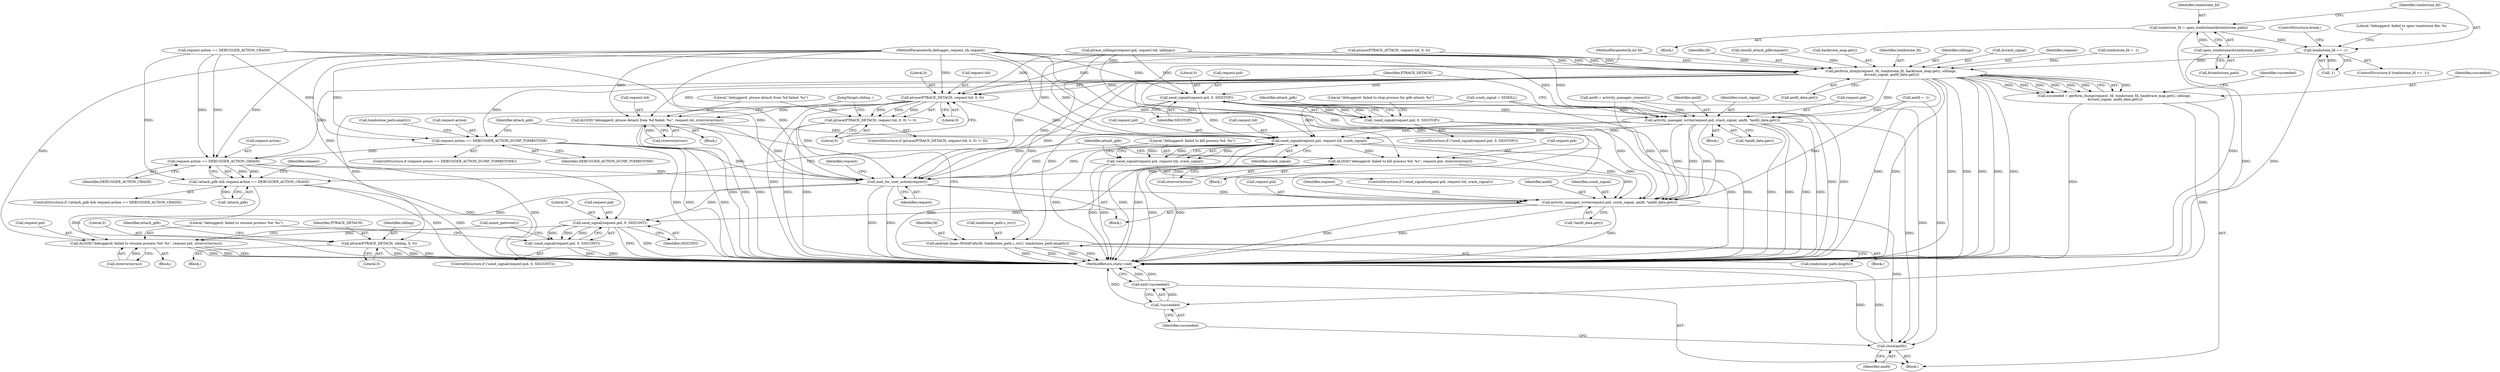 digraph "0_Android_d7603583f90c2bc6074a4ee2886bd28082d7c65b_1@API" {
"1000117" [label="(Call,tombstone_fd = open_tombstone(&tombstone_path))"];
"1000119" [label="(Call,open_tombstone(&tombstone_path))"];
"1000123" [label="(Call,tombstone_fd == -1)"];
"1000232" [label="(Call,perform_dump(request, fd, tombstone_fd, backtrace_map.get(), siblings,\n &crash_signal, amfd_data.get()))"];
"1000230" [label="(Call,succeeded = perform_dump(request, fd, tombstone_fd, backtrace_map.get(), siblings,\n &crash_signal, amfd_data.get()))"];
"1000376" [label="(Call,!succeeded)"];
"1000375" [label="(Call,exit(!succeeded))"];
"1000245" [label="(Call,request.action == DEBUGGER_ACTION_DUMP_TOMBSTONE)"];
"1000319" [label="(Call,request.action == DEBUGGER_ACTION_CRASH)"];
"1000316" [label="(Call,!attach_gdb && request.action == DEBUGGER_ACTION_CRASH)"];
"1000346" [label="(Call,wait_for_user_action(request))"];
"1000348" [label="(Call,activity_manager_write(request.pid, crash_signal, amfd, *amfd_data.get()))"];
"1000358" [label="(Call,send_signal(request.pid, 0, SIGCONT))"];
"1000357" [label="(Call,!send_signal(request.pid, 0, SIGCONT))"];
"1000365" [label="(Call,ALOGE(\"debuggerd: failed to resume process %d: %s\", request.pid, strerror(errno)))"];
"1000373" [label="(Call,close(amfd))"];
"1000255" [label="(Call,android::base::WriteFully(fd, tombstone_path.c_str(), tombstone_path.length()))"];
"1000264" [label="(Call,send_signal(request.pid, 0, SIGSTOP))"];
"1000263" [label="(Call,!send_signal(request.pid, 0, SIGSTOP))"];
"1000282" [label="(Call,activity_manager_write(request.pid, crash_signal, amfd, *amfd_data.get()))"];
"1000327" [label="(Call,send_signal(request.pid, request.tid, crash_signal))"];
"1000326" [label="(Call,!send_signal(request.pid, request.tid, crash_signal))"];
"1000336" [label="(Call,ALOGE(\"debuggerd: failed to kill process %d: %s\", request.pid, strerror(errno)))"];
"1000292" [label="(Call,ptrace(PTRACE_DETACH, request.tid, 0, 0))"];
"1000291" [label="(Call,ptrace(PTRACE_DETACH, request.tid, 0, 0) != 0)"];
"1000301" [label="(Call,ALOGE(\"debuggerd: ptrace detach from %d failed: %s\", request.tid, strerror(errno)))"];
"1000310" [label="(Call,ptrace(PTRACE_DETACH, sibling, 0, 0))"];
"1000120" [label="(Call,&tombstone_path)"];
"1000227" [label="(Call,crash_signal = SIGKILL)"];
"1000365" [label="(Call,ALOGE(\"debuggerd: failed to resume process %d: %s\", request.pid, strerror(errno)))"];
"1000129" [label="(Literal,\"debuggerd: failed to open tombstone file: %s\n\")"];
"1000287" [label="(Identifier,amfd)"];
"1000165" [label="(Call,should_attach_gdb(request))"];
"1000327" [label="(Call,send_signal(request.pid, request.tid, crash_signal))"];
"1000353" [label="(Identifier,amfd)"];
"1000233" [label="(Identifier,request)"];
"1000254" [label="(Block,)"];
"1000302" [label="(Literal,\"debuggerd: ptrace detach from %d failed: %s\")"];
"1000269" [label="(Identifier,SIGSTOP)"];
"1000300" [label="(Block,)"];
"1000356" [label="(ControlStructure,if (!send_signal(request.pid, 0, SIGCONT)))"];
"1000242" [label="(Identifier,succeeded)"];
"1000272" [label="(Literal,\"debuggerd: failed to stop process for gdb attach: %s\")"];
"1000262" [label="(ControlStructure,if (!send_signal(request.pid, 0, SIGSTOP)))"];
"1000255" [label="(Call,android::base::WriteFully(fd, tombstone_path.c_str(), tombstone_path.length()))"];
"1000335" [label="(Block,)"];
"1000336" [label="(Call,ALOGE(\"debuggerd: failed to kill process %d: %s\", request.pid, strerror(errno)))"];
"1000377" [label="(Identifier,succeeded)"];
"1000260" [label="(Identifier,attach_gdb)"];
"1000297" [label="(Literal,0)"];
"1000341" [label="(Call,strerror(errno))"];
"1000106" [label="(Call,tombstone_fd = -1)"];
"1000338" [label="(Call,request.pid)"];
"1000301" [label="(Call,ALOGE(\"debuggerd: ptrace detach from %d failed: %s\", request.tid, strerror(errno)))"];
"1000352" [label="(Identifier,crash_signal)"];
"1000328" [label="(Call,request.pid)"];
"1000354" [label="(Call,*amfd_data.get())"];
"1000326" [label="(Call,!send_signal(request.pid, request.tid, crash_signal))"];
"1000346" [label="(Call,wait_for_user_action(request))"];
"1000314" [label="(Literal,0)"];
"1000348" [label="(Call,activity_manager_write(request.pid, crash_signal, amfd, *amfd_data.get()))"];
"1000103" [label="(Block,)"];
"1000244" [label="(ControlStructure,if (request.action == DEBUGGER_ACTION_DUMP_TOMBSTONE))"];
"1000117" [label="(Call,tombstone_fd = open_tombstone(&tombstone_path))"];
"1000320" [label="(Call,request.action)"];
"1000281" [label="(Block,)"];
"1000234" [label="(Identifier,fd)"];
"1000124" [label="(Identifier,tombstone_fd)"];
"1000372" [label="(Call,uninit_getevent())"];
"1000288" [label="(Call,*amfd_data.get())"];
"1000318" [label="(Identifier,attach_gdb)"];
"1000258" [label="(Call,tombstone_path.length())"];
"1000362" [label="(Literal,0)"];
"1000147" [label="(Call,ptrace(PTRACE_ATTACH, request.tid, 0, 0))"];
"1000375" [label="(Call,exit(!succeeded))"];
"1000268" [label="(Literal,0)"];
"1000323" [label="(Identifier,DEBUGGER_ACTION_CRASH)"];
"1000349" [label="(Call,request.pid)"];
"1000306" [label="(Call,strerror(errno))"];
"1000122" [label="(ControlStructure,if (tombstone_fd == -1))"];
"1000311" [label="(Identifier,PTRACE_DETACH)"];
"1000292" [label="(Call,ptrace(PTRACE_DETACH, request.tid, 0, 0))"];
"1000367" [label="(Call,request.pid)"];
"1000360" [label="(Identifier,request)"];
"1000286" [label="(Identifier,crash_signal)"];
"1000331" [label="(Call,request.tid)"];
"1000337" [label="(Literal,\"debuggerd: failed to kill process %d: %s\")"];
"1000359" [label="(Call,request.pid)"];
"1000376" [label="(Call,!succeeded)"];
"1000299" [label="(Literal,0)"];
"1000134" [label="(ControlStructure,break;)"];
"1000357" [label="(Call,!send_signal(request.pid, 0, SIGCONT))"];
"1000315" [label="(ControlStructure,if (!attach_gdb && request.action == DEBUGGER_ACTION_CRASH))"];
"1000240" [label="(Call,amfd_data.get())"];
"1000236" [label="(Call,backtrace_map.get())"];
"1000280" [label="(Identifier,attach_gdb)"];
"1000235" [label="(Identifier,tombstone_fd)"];
"1000290" [label="(ControlStructure,if (ptrace(PTRACE_DETACH, request.tid, 0, 0) != 0))"];
"1000334" [label="(Identifier,crash_signal)"];
"1000309" [label="(Block,)"];
"1000347" [label="(Identifier,request)"];
"1000316" [label="(Call,!attach_gdb && request.action == DEBUGGER_ACTION_CRASH)"];
"1000265" [label="(Call,request.pid)"];
"1000283" [label="(Call,request.pid)"];
"1000303" [label="(Call,request.tid)"];
"1000294" [label="(Call,request.tid)"];
"1000370" [label="(Call,strerror(errno))"];
"1000364" [label="(Block,)"];
"1000373" [label="(Call,close(amfd))"];
"1000195" [label="(Call,amfd = -1)"];
"1000231" [label="(Identifier,succeeded)"];
"1000257" [label="(Call,tombstone_path.c_str())"];
"1000245" [label="(Call,request.action == DEBUGGER_ACTION_DUMP_TOMBSTONE)"];
"1000249" [label="(Identifier,DEBUGGER_ACTION_DUMP_TOMBSTONE)"];
"1000363" [label="(Identifier,SIGCONT)"];
"1000123" [label="(Call,tombstone_fd == -1)"];
"1000298" [label="(Literal,0)"];
"1000256" [label="(Identifier,fd)"];
"1000237" [label="(Identifier,siblings)"];
"1000246" [label="(Call,request.action)"];
"1000205" [label="(Call,request.action == DEBUGGER_ACTION_CRASH)"];
"1000325" [label="(ControlStructure,if (!send_signal(request.pid, request.tid, crash_signal)))"];
"1000185" [label="(Call,ptrace_siblings(request.pid, request.tid, siblings))"];
"1000312" [label="(Identifier,sibling)"];
"1000238" [label="(Call,&crash_signal)"];
"1000308" [label="(JumpTarget,sibling :)"];
"1000102" [label="(MethodParameterIn,debugger_request_t& request)"];
"1000211" [label="(Call,amfd = activity_manager_connect())"];
"1000253" [label="(Call,tombstone_path.empty())"];
"1000291" [label="(Call,ptrace(PTRACE_DETACH, request.tid, 0, 0) != 0)"];
"1000317" [label="(Call,!attach_gdb)"];
"1000329" [label="(Identifier,request)"];
"1000101" [label="(MethodParameterIn,int fd)"];
"1000232" [label="(Call,perform_dump(request, fd, tombstone_fd, backtrace_map.get(), siblings,\n &crash_signal, amfd_data.get()))"];
"1000118" [label="(Identifier,tombstone_fd)"];
"1000119" [label="(Call,open_tombstone(&tombstone_path))"];
"1000374" [label="(Identifier,amfd)"];
"1000282" [label="(Call,activity_manager_write(request.pid, crash_signal, amfd, *amfd_data.get()))"];
"1000125" [label="(Call,-1)"];
"1000114" [label="(Block,)"];
"1000358" [label="(Call,send_signal(request.pid, 0, SIGCONT))"];
"1000264" [label="(Call,send_signal(request.pid, 0, SIGSTOP))"];
"1000313" [label="(Literal,0)"];
"1000310" [label="(Call,ptrace(PTRACE_DETACH, sibling, 0, 0))"];
"1000350" [label="(Identifier,request)"];
"1000293" [label="(Identifier,PTRACE_DETACH)"];
"1000378" [label="(MethodReturn,static void)"];
"1000345" [label="(Block,)"];
"1000319" [label="(Call,request.action == DEBUGGER_ACTION_CRASH)"];
"1000263" [label="(Call,!send_signal(request.pid, 0, SIGSTOP))"];
"1000230" [label="(Call,succeeded = perform_dump(request, fd, tombstone_fd, backtrace_map.get(), siblings,\n &crash_signal, amfd_data.get()))"];
"1000344" [label="(Identifier,attach_gdb)"];
"1000366" [label="(Literal,\"debuggerd: failed to resume process %d: %s\")"];
"1000117" -> "1000114"  [label="AST: "];
"1000117" -> "1000119"  [label="CFG: "];
"1000118" -> "1000117"  [label="AST: "];
"1000119" -> "1000117"  [label="AST: "];
"1000124" -> "1000117"  [label="CFG: "];
"1000117" -> "1000378"  [label="DDG: "];
"1000119" -> "1000117"  [label="DDG: "];
"1000117" -> "1000123"  [label="DDG: "];
"1000119" -> "1000120"  [label="CFG: "];
"1000120" -> "1000119"  [label="AST: "];
"1000119" -> "1000378"  [label="DDG: "];
"1000123" -> "1000122"  [label="AST: "];
"1000123" -> "1000125"  [label="CFG: "];
"1000124" -> "1000123"  [label="AST: "];
"1000125" -> "1000123"  [label="AST: "];
"1000129" -> "1000123"  [label="CFG: "];
"1000134" -> "1000123"  [label="CFG: "];
"1000123" -> "1000378"  [label="DDG: "];
"1000125" -> "1000123"  [label="DDG: "];
"1000123" -> "1000232"  [label="DDG: "];
"1000232" -> "1000230"  [label="AST: "];
"1000232" -> "1000240"  [label="CFG: "];
"1000233" -> "1000232"  [label="AST: "];
"1000234" -> "1000232"  [label="AST: "];
"1000235" -> "1000232"  [label="AST: "];
"1000236" -> "1000232"  [label="AST: "];
"1000237" -> "1000232"  [label="AST: "];
"1000238" -> "1000232"  [label="AST: "];
"1000240" -> "1000232"  [label="AST: "];
"1000230" -> "1000232"  [label="CFG: "];
"1000232" -> "1000378"  [label="DDG: "];
"1000232" -> "1000378"  [label="DDG: "];
"1000232" -> "1000378"  [label="DDG: "];
"1000232" -> "1000378"  [label="DDG: "];
"1000232" -> "1000378"  [label="DDG: "];
"1000232" -> "1000378"  [label="DDG: "];
"1000232" -> "1000378"  [label="DDG: "];
"1000232" -> "1000230"  [label="DDG: "];
"1000232" -> "1000230"  [label="DDG: "];
"1000232" -> "1000230"  [label="DDG: "];
"1000232" -> "1000230"  [label="DDG: "];
"1000232" -> "1000230"  [label="DDG: "];
"1000232" -> "1000230"  [label="DDG: "];
"1000232" -> "1000230"  [label="DDG: "];
"1000185" -> "1000232"  [label="DDG: "];
"1000185" -> "1000232"  [label="DDG: "];
"1000185" -> "1000232"  [label="DDG: "];
"1000205" -> "1000232"  [label="DDG: "];
"1000165" -> "1000232"  [label="DDG: "];
"1000147" -> "1000232"  [label="DDG: "];
"1000102" -> "1000232"  [label="DDG: "];
"1000101" -> "1000232"  [label="DDG: "];
"1000106" -> "1000232"  [label="DDG: "];
"1000232" -> "1000245"  [label="DDG: "];
"1000232" -> "1000255"  [label="DDG: "];
"1000232" -> "1000264"  [label="DDG: "];
"1000232" -> "1000282"  [label="DDG: "];
"1000232" -> "1000292"  [label="DDG: "];
"1000232" -> "1000301"  [label="DDG: "];
"1000232" -> "1000319"  [label="DDG: "];
"1000232" -> "1000327"  [label="DDG: "];
"1000232" -> "1000336"  [label="DDG: "];
"1000232" -> "1000346"  [label="DDG: "];
"1000230" -> "1000103"  [label="AST: "];
"1000231" -> "1000230"  [label="AST: "];
"1000242" -> "1000230"  [label="CFG: "];
"1000230" -> "1000378"  [label="DDG: "];
"1000230" -> "1000376"  [label="DDG: "];
"1000376" -> "1000375"  [label="AST: "];
"1000376" -> "1000377"  [label="CFG: "];
"1000377" -> "1000376"  [label="AST: "];
"1000375" -> "1000376"  [label="CFG: "];
"1000376" -> "1000378"  [label="DDG: "];
"1000376" -> "1000375"  [label="DDG: "];
"1000375" -> "1000103"  [label="AST: "];
"1000378" -> "1000375"  [label="CFG: "];
"1000375" -> "1000378"  [label="DDG: "];
"1000375" -> "1000378"  [label="DDG: "];
"1000245" -> "1000244"  [label="AST: "];
"1000245" -> "1000249"  [label="CFG: "];
"1000246" -> "1000245"  [label="AST: "];
"1000249" -> "1000245"  [label="AST: "];
"1000253" -> "1000245"  [label="CFG: "];
"1000260" -> "1000245"  [label="CFG: "];
"1000245" -> "1000378"  [label="DDG: "];
"1000245" -> "1000378"  [label="DDG: "];
"1000245" -> "1000378"  [label="DDG: "];
"1000205" -> "1000245"  [label="DDG: "];
"1000102" -> "1000245"  [label="DDG: "];
"1000245" -> "1000319"  [label="DDG: "];
"1000245" -> "1000346"  [label="DDG: "];
"1000319" -> "1000316"  [label="AST: "];
"1000319" -> "1000323"  [label="CFG: "];
"1000320" -> "1000319"  [label="AST: "];
"1000323" -> "1000319"  [label="AST: "];
"1000316" -> "1000319"  [label="CFG: "];
"1000319" -> "1000378"  [label="DDG: "];
"1000319" -> "1000378"  [label="DDG: "];
"1000319" -> "1000316"  [label="DDG: "];
"1000319" -> "1000316"  [label="DDG: "];
"1000205" -> "1000319"  [label="DDG: "];
"1000205" -> "1000319"  [label="DDG: "];
"1000102" -> "1000319"  [label="DDG: "];
"1000319" -> "1000346"  [label="DDG: "];
"1000316" -> "1000315"  [label="AST: "];
"1000316" -> "1000317"  [label="CFG: "];
"1000317" -> "1000316"  [label="AST: "];
"1000329" -> "1000316"  [label="CFG: "];
"1000344" -> "1000316"  [label="CFG: "];
"1000316" -> "1000378"  [label="DDG: "];
"1000316" -> "1000378"  [label="DDG: "];
"1000316" -> "1000378"  [label="DDG: "];
"1000317" -> "1000316"  [label="DDG: "];
"1000205" -> "1000316"  [label="DDG: "];
"1000346" -> "1000345"  [label="AST: "];
"1000346" -> "1000347"  [label="CFG: "];
"1000347" -> "1000346"  [label="AST: "];
"1000350" -> "1000346"  [label="CFG: "];
"1000346" -> "1000378"  [label="DDG: "];
"1000346" -> "1000378"  [label="DDG: "];
"1000185" -> "1000346"  [label="DDG: "];
"1000327" -> "1000346"  [label="DDG: "];
"1000327" -> "1000346"  [label="DDG: "];
"1000301" -> "1000346"  [label="DDG: "];
"1000205" -> "1000346"  [label="DDG: "];
"1000264" -> "1000346"  [label="DDG: "];
"1000336" -> "1000346"  [label="DDG: "];
"1000292" -> "1000346"  [label="DDG: "];
"1000282" -> "1000346"  [label="DDG: "];
"1000102" -> "1000346"  [label="DDG: "];
"1000346" -> "1000348"  [label="DDG: "];
"1000346" -> "1000358"  [label="DDG: "];
"1000346" -> "1000365"  [label="DDG: "];
"1000348" -> "1000345"  [label="AST: "];
"1000348" -> "1000354"  [label="CFG: "];
"1000349" -> "1000348"  [label="AST: "];
"1000352" -> "1000348"  [label="AST: "];
"1000353" -> "1000348"  [label="AST: "];
"1000354" -> "1000348"  [label="AST: "];
"1000360" -> "1000348"  [label="CFG: "];
"1000348" -> "1000378"  [label="DDG: "];
"1000348" -> "1000378"  [label="DDG: "];
"1000348" -> "1000378"  [label="DDG: "];
"1000185" -> "1000348"  [label="DDG: "];
"1000264" -> "1000348"  [label="DDG: "];
"1000327" -> "1000348"  [label="DDG: "];
"1000327" -> "1000348"  [label="DDG: "];
"1000282" -> "1000348"  [label="DDG: "];
"1000282" -> "1000348"  [label="DDG: "];
"1000282" -> "1000348"  [label="DDG: "];
"1000282" -> "1000348"  [label="DDG: "];
"1000336" -> "1000348"  [label="DDG: "];
"1000102" -> "1000348"  [label="DDG: "];
"1000227" -> "1000348"  [label="DDG: "];
"1000211" -> "1000348"  [label="DDG: "];
"1000195" -> "1000348"  [label="DDG: "];
"1000348" -> "1000358"  [label="DDG: "];
"1000348" -> "1000373"  [label="DDG: "];
"1000358" -> "1000357"  [label="AST: "];
"1000358" -> "1000363"  [label="CFG: "];
"1000359" -> "1000358"  [label="AST: "];
"1000362" -> "1000358"  [label="AST: "];
"1000363" -> "1000358"  [label="AST: "];
"1000357" -> "1000358"  [label="CFG: "];
"1000358" -> "1000378"  [label="DDG: "];
"1000358" -> "1000378"  [label="DDG: "];
"1000358" -> "1000357"  [label="DDG: "];
"1000358" -> "1000357"  [label="DDG: "];
"1000358" -> "1000357"  [label="DDG: "];
"1000102" -> "1000358"  [label="DDG: "];
"1000358" -> "1000365"  [label="DDG: "];
"1000357" -> "1000356"  [label="AST: "];
"1000366" -> "1000357"  [label="CFG: "];
"1000372" -> "1000357"  [label="CFG: "];
"1000357" -> "1000378"  [label="DDG: "];
"1000357" -> "1000378"  [label="DDG: "];
"1000365" -> "1000364"  [label="AST: "];
"1000365" -> "1000370"  [label="CFG: "];
"1000366" -> "1000365"  [label="AST: "];
"1000367" -> "1000365"  [label="AST: "];
"1000370" -> "1000365"  [label="AST: "];
"1000372" -> "1000365"  [label="CFG: "];
"1000365" -> "1000378"  [label="DDG: "];
"1000365" -> "1000378"  [label="DDG: "];
"1000365" -> "1000378"  [label="DDG: "];
"1000102" -> "1000365"  [label="DDG: "];
"1000370" -> "1000365"  [label="DDG: "];
"1000373" -> "1000103"  [label="AST: "];
"1000373" -> "1000374"  [label="CFG: "];
"1000374" -> "1000373"  [label="AST: "];
"1000377" -> "1000373"  [label="CFG: "];
"1000373" -> "1000378"  [label="DDG: "];
"1000373" -> "1000378"  [label="DDG: "];
"1000282" -> "1000373"  [label="DDG: "];
"1000211" -> "1000373"  [label="DDG: "];
"1000195" -> "1000373"  [label="DDG: "];
"1000255" -> "1000254"  [label="AST: "];
"1000255" -> "1000258"  [label="CFG: "];
"1000256" -> "1000255"  [label="AST: "];
"1000257" -> "1000255"  [label="AST: "];
"1000258" -> "1000255"  [label="AST: "];
"1000260" -> "1000255"  [label="CFG: "];
"1000255" -> "1000378"  [label="DDG: "];
"1000255" -> "1000378"  [label="DDG: "];
"1000255" -> "1000378"  [label="DDG: "];
"1000255" -> "1000378"  [label="DDG: "];
"1000101" -> "1000255"  [label="DDG: "];
"1000264" -> "1000263"  [label="AST: "];
"1000264" -> "1000269"  [label="CFG: "];
"1000265" -> "1000264"  [label="AST: "];
"1000268" -> "1000264"  [label="AST: "];
"1000269" -> "1000264"  [label="AST: "];
"1000263" -> "1000264"  [label="CFG: "];
"1000264" -> "1000378"  [label="DDG: "];
"1000264" -> "1000378"  [label="DDG: "];
"1000264" -> "1000263"  [label="DDG: "];
"1000264" -> "1000263"  [label="DDG: "];
"1000264" -> "1000263"  [label="DDG: "];
"1000185" -> "1000264"  [label="DDG: "];
"1000102" -> "1000264"  [label="DDG: "];
"1000264" -> "1000282"  [label="DDG: "];
"1000264" -> "1000327"  [label="DDG: "];
"1000263" -> "1000262"  [label="AST: "];
"1000272" -> "1000263"  [label="CFG: "];
"1000280" -> "1000263"  [label="CFG: "];
"1000263" -> "1000378"  [label="DDG: "];
"1000263" -> "1000378"  [label="DDG: "];
"1000282" -> "1000281"  [label="AST: "];
"1000282" -> "1000288"  [label="CFG: "];
"1000283" -> "1000282"  [label="AST: "];
"1000286" -> "1000282"  [label="AST: "];
"1000287" -> "1000282"  [label="AST: "];
"1000288" -> "1000282"  [label="AST: "];
"1000293" -> "1000282"  [label="CFG: "];
"1000282" -> "1000378"  [label="DDG: "];
"1000282" -> "1000378"  [label="DDG: "];
"1000282" -> "1000378"  [label="DDG: "];
"1000282" -> "1000378"  [label="DDG: "];
"1000185" -> "1000282"  [label="DDG: "];
"1000102" -> "1000282"  [label="DDG: "];
"1000227" -> "1000282"  [label="DDG: "];
"1000211" -> "1000282"  [label="DDG: "];
"1000195" -> "1000282"  [label="DDG: "];
"1000282" -> "1000327"  [label="DDG: "];
"1000282" -> "1000327"  [label="DDG: "];
"1000327" -> "1000326"  [label="AST: "];
"1000327" -> "1000334"  [label="CFG: "];
"1000328" -> "1000327"  [label="AST: "];
"1000331" -> "1000327"  [label="AST: "];
"1000334" -> "1000327"  [label="AST: "];
"1000326" -> "1000327"  [label="CFG: "];
"1000327" -> "1000378"  [label="DDG: "];
"1000327" -> "1000378"  [label="DDG: "];
"1000327" -> "1000378"  [label="DDG: "];
"1000327" -> "1000326"  [label="DDG: "];
"1000327" -> "1000326"  [label="DDG: "];
"1000327" -> "1000326"  [label="DDG: "];
"1000185" -> "1000327"  [label="DDG: "];
"1000102" -> "1000327"  [label="DDG: "];
"1000301" -> "1000327"  [label="DDG: "];
"1000292" -> "1000327"  [label="DDG: "];
"1000227" -> "1000327"  [label="DDG: "];
"1000327" -> "1000336"  [label="DDG: "];
"1000326" -> "1000325"  [label="AST: "];
"1000337" -> "1000326"  [label="CFG: "];
"1000344" -> "1000326"  [label="CFG: "];
"1000326" -> "1000378"  [label="DDG: "];
"1000326" -> "1000378"  [label="DDG: "];
"1000336" -> "1000335"  [label="AST: "];
"1000336" -> "1000341"  [label="CFG: "];
"1000337" -> "1000336"  [label="AST: "];
"1000338" -> "1000336"  [label="AST: "];
"1000341" -> "1000336"  [label="AST: "];
"1000344" -> "1000336"  [label="CFG: "];
"1000336" -> "1000378"  [label="DDG: "];
"1000336" -> "1000378"  [label="DDG: "];
"1000336" -> "1000378"  [label="DDG: "];
"1000102" -> "1000336"  [label="DDG: "];
"1000341" -> "1000336"  [label="DDG: "];
"1000292" -> "1000291"  [label="AST: "];
"1000292" -> "1000298"  [label="CFG: "];
"1000293" -> "1000292"  [label="AST: "];
"1000294" -> "1000292"  [label="AST: "];
"1000297" -> "1000292"  [label="AST: "];
"1000298" -> "1000292"  [label="AST: "];
"1000299" -> "1000292"  [label="CFG: "];
"1000292" -> "1000378"  [label="DDG: "];
"1000292" -> "1000291"  [label="DDG: "];
"1000292" -> "1000291"  [label="DDG: "];
"1000292" -> "1000291"  [label="DDG: "];
"1000185" -> "1000292"  [label="DDG: "];
"1000147" -> "1000292"  [label="DDG: "];
"1000102" -> "1000292"  [label="DDG: "];
"1000292" -> "1000301"  [label="DDG: "];
"1000292" -> "1000310"  [label="DDG: "];
"1000291" -> "1000290"  [label="AST: "];
"1000291" -> "1000299"  [label="CFG: "];
"1000299" -> "1000291"  [label="AST: "];
"1000302" -> "1000291"  [label="CFG: "];
"1000308" -> "1000291"  [label="CFG: "];
"1000291" -> "1000378"  [label="DDG: "];
"1000291" -> "1000378"  [label="DDG: "];
"1000301" -> "1000300"  [label="AST: "];
"1000301" -> "1000306"  [label="CFG: "];
"1000302" -> "1000301"  [label="AST: "];
"1000303" -> "1000301"  [label="AST: "];
"1000306" -> "1000301"  [label="AST: "];
"1000308" -> "1000301"  [label="CFG: "];
"1000301" -> "1000378"  [label="DDG: "];
"1000301" -> "1000378"  [label="DDG: "];
"1000301" -> "1000378"  [label="DDG: "];
"1000102" -> "1000301"  [label="DDG: "];
"1000306" -> "1000301"  [label="DDG: "];
"1000310" -> "1000309"  [label="AST: "];
"1000310" -> "1000314"  [label="CFG: "];
"1000311" -> "1000310"  [label="AST: "];
"1000312" -> "1000310"  [label="AST: "];
"1000313" -> "1000310"  [label="AST: "];
"1000314" -> "1000310"  [label="AST: "];
"1000318" -> "1000310"  [label="CFG: "];
"1000310" -> "1000378"  [label="DDG: "];
"1000310" -> "1000378"  [label="DDG: "];
"1000310" -> "1000378"  [label="DDG: "];
}
